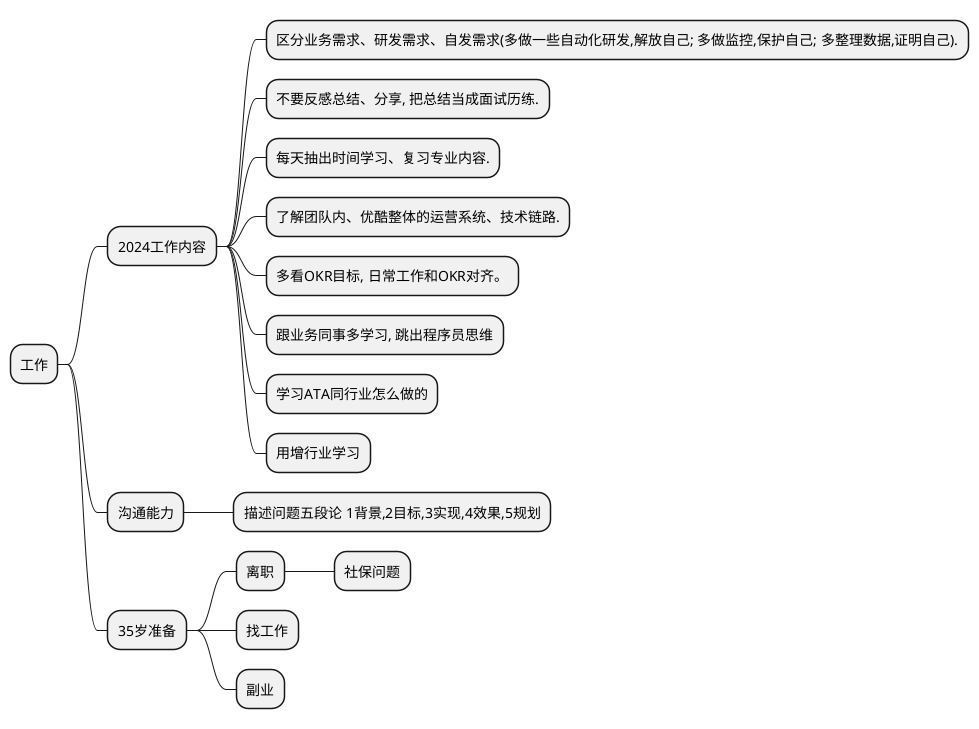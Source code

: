 @startmindmap 工作

* 工作

** 2024工作内容
*** 区分业务需求、研发需求、自发需求(多做一些自动化研发,解放自己; 多做监控,保护自己; 多整理数据,证明自己).
*** 不要反感总结、分享, 把总结当成面试历练.
*** 每天抽出时间学习、复习专业内容.
*** 了解团队内、优酷整体的运营系统、技术链路.
*** 多看OKR目标, 日常工作和OKR对齐。
*** 跟业务同事多学习, 跳出程序员思维
*** 学习ATA同行业怎么做的
*** 用增行业学习



** 沟通能力
*** 描述问题五段论 1背景,2目标,3实现,4效果,5规划


** 35岁准备
*** 离职
**** 社保问题


*** 找工作


*** 副业




@endmindmap